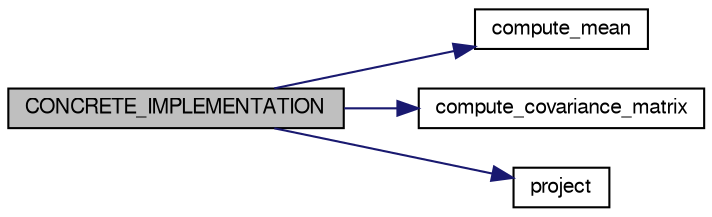 digraph G
{
  edge [fontname="FreeSans",fontsize="10",labelfontname="FreeSans",labelfontsize="10"];
  node [fontname="FreeSans",fontsize="10",shape=record];
  rankdir="LR";
  Node1 [label="CONCRETE_IMPLEMENTATION",height=0.2,width=0.4,color="black", fillcolor="grey75", style="filled" fontcolor="black"];
  Node1 -> Node2 [color="midnightblue",fontsize="10",style="solid",fontname="FreeSans"];
  Node2 [label="compute_mean",height=0.2,width=0.4,color="black", fillcolor="white", style="filled",URL="$namespacetapkee_1_1tapkee__internal.html#a6292f847230181ae854b81552b1c8295"];
  Node1 -> Node3 [color="midnightblue",fontsize="10",style="solid",fontname="FreeSans"];
  Node3 [label="compute_covariance_matrix",height=0.2,width=0.4,color="black", fillcolor="white", style="filled",URL="$namespacetapkee_1_1tapkee__internal.html#a085f0eba97c1c6c195e4178c05b3c50e"];
  Node1 -> Node4 [color="midnightblue",fontsize="10",style="solid",fontname="FreeSans"];
  Node4 [label="project",height=0.2,width=0.4,color="black", fillcolor="white", style="filled",URL="$namespacetapkee_1_1tapkee__internal.html#a2e93009cb610607e2c60936d0f576809"];
}
